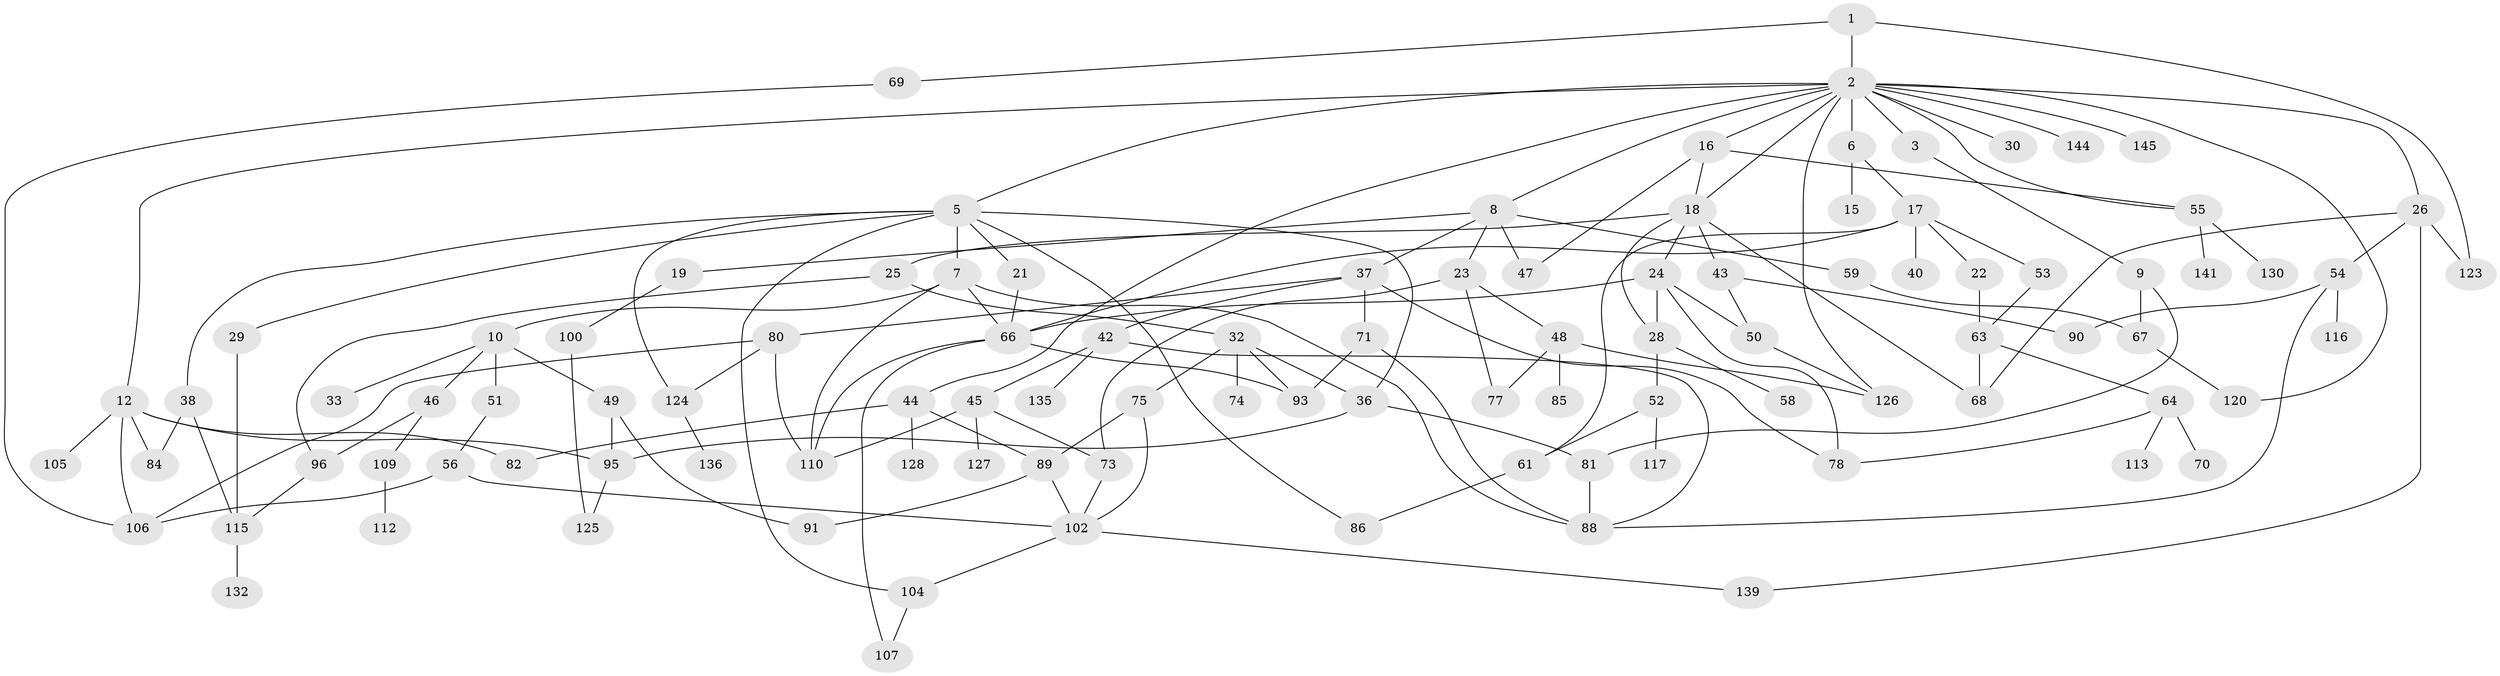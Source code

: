 // Generated by graph-tools (version 1.1) at 2025/23/03/03/25 07:23:30]
// undirected, 102 vertices, 155 edges
graph export_dot {
graph [start="1"]
  node [color=gray90,style=filled];
  1 [super="+14"];
  2 [super="+4"];
  3;
  5 [super="+11"];
  6 [super="+20"];
  7 [super="+13"];
  8;
  9;
  10 [super="+34"];
  12 [super="+133"];
  15 [super="+94"];
  16;
  17 [super="+60"];
  18 [super="+31"];
  19 [super="+27"];
  21;
  22;
  23 [super="+72"];
  24 [super="+62"];
  25;
  26 [super="+35"];
  28 [super="+39"];
  29 [super="+92"];
  30;
  32;
  33 [super="+121"];
  36 [super="+41"];
  37 [super="+87"];
  38;
  40;
  42 [super="+103"];
  43;
  44;
  45;
  46 [super="+101"];
  47;
  48 [super="+142"];
  49;
  50;
  51;
  52 [super="+65"];
  53;
  54;
  55 [super="+76"];
  56 [super="+57"];
  58;
  59;
  61 [super="+146"];
  63 [super="+111"];
  64 [super="+137"];
  66 [super="+97"];
  67 [super="+98"];
  68 [super="+83"];
  69;
  70;
  71;
  73;
  74;
  75;
  77 [super="+79"];
  78 [super="+99"];
  80;
  81 [super="+119"];
  82;
  84;
  85;
  86;
  88;
  89 [super="+143"];
  90;
  91;
  93 [super="+138"];
  95 [super="+108"];
  96 [super="+118"];
  100 [super="+140"];
  102 [super="+131"];
  104 [super="+129"];
  105;
  106 [super="+134"];
  107;
  109;
  110 [super="+114"];
  112;
  113;
  115 [super="+122"];
  116;
  117;
  120;
  123;
  124;
  125;
  126;
  127;
  128;
  130;
  132;
  135;
  136;
  139;
  141;
  144;
  145;
  1 -- 2;
  1 -- 123;
  1 -- 69;
  2 -- 3;
  2 -- 8;
  2 -- 12;
  2 -- 16;
  2 -- 18;
  2 -- 26;
  2 -- 44;
  2 -- 126;
  2 -- 144;
  2 -- 120;
  2 -- 145;
  2 -- 5;
  2 -- 6;
  2 -- 30;
  2 -- 55;
  3 -- 9;
  5 -- 7;
  5 -- 21;
  5 -- 38;
  5 -- 86;
  5 -- 104;
  5 -- 124;
  5 -- 29;
  5 -- 36;
  6 -- 15;
  6 -- 17;
  7 -- 10;
  7 -- 88;
  7 -- 110;
  7 -- 66;
  8 -- 19;
  8 -- 23;
  8 -- 37;
  8 -- 59;
  8 -- 47;
  9 -- 67;
  9 -- 81;
  10 -- 33;
  10 -- 46;
  10 -- 49;
  10 -- 51;
  12 -- 82;
  12 -- 105;
  12 -- 106;
  12 -- 84;
  12 -- 95;
  16 -- 47;
  16 -- 55;
  16 -- 18;
  17 -- 22;
  17 -- 40;
  17 -- 53;
  17 -- 66;
  17 -- 61;
  18 -- 24;
  18 -- 25 [weight=2];
  18 -- 43;
  18 -- 68;
  18 -- 28;
  19 -- 100;
  21 -- 66;
  22 -- 63;
  23 -- 48;
  23 -- 73;
  23 -- 77;
  24 -- 28;
  24 -- 66 [weight=2];
  24 -- 50;
  24 -- 78;
  25 -- 32;
  25 -- 96;
  26 -- 54;
  26 -- 68;
  26 -- 123;
  26 -- 139;
  28 -- 58;
  28 -- 52;
  29 -- 115;
  32 -- 74;
  32 -- 75;
  32 -- 93;
  32 -- 36;
  36 -- 81;
  36 -- 95;
  37 -- 42;
  37 -- 71;
  37 -- 80;
  37 -- 78;
  38 -- 84;
  38 -- 115;
  42 -- 45;
  42 -- 135;
  42 -- 88;
  43 -- 50;
  43 -- 90;
  44 -- 128;
  44 -- 82;
  44 -- 89;
  45 -- 127;
  45 -- 73;
  45 -- 110;
  46 -- 96;
  46 -- 109;
  48 -- 77;
  48 -- 85;
  48 -- 126;
  49 -- 91;
  49 -- 95;
  50 -- 126;
  51 -- 56;
  52 -- 117;
  52 -- 61;
  53 -- 63;
  54 -- 90;
  54 -- 116;
  54 -- 88;
  55 -- 130;
  55 -- 141;
  56 -- 106;
  56 -- 102;
  59 -- 67;
  61 -- 86;
  63 -- 64;
  63 -- 68;
  64 -- 70;
  64 -- 113;
  64 -- 78;
  66 -- 110;
  66 -- 93;
  66 -- 107;
  67 -- 120;
  69 -- 106;
  71 -- 88;
  71 -- 93;
  73 -- 102;
  75 -- 89;
  75 -- 102;
  80 -- 110;
  80 -- 124;
  80 -- 106;
  81 -- 88;
  89 -- 91;
  89 -- 102;
  95 -- 125;
  96 -- 115;
  100 -- 125;
  102 -- 139;
  102 -- 104;
  104 -- 107;
  109 -- 112;
  115 -- 132;
  124 -- 136;
}
